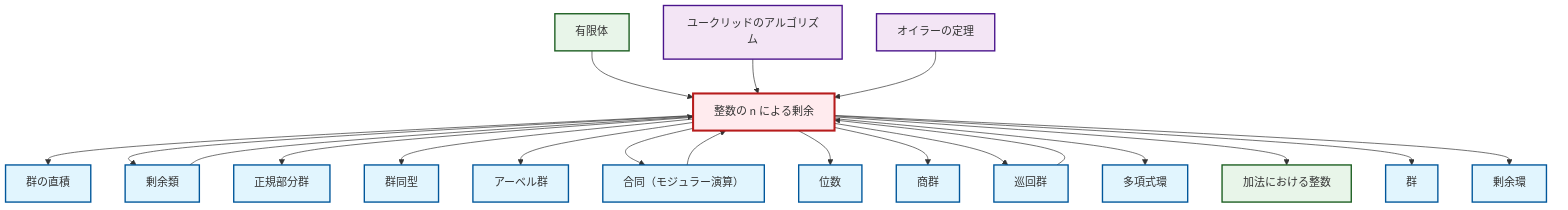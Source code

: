 graph TD
    classDef definition fill:#e1f5fe,stroke:#01579b,stroke-width:2px
    classDef theorem fill:#f3e5f5,stroke:#4a148c,stroke-width:2px
    classDef axiom fill:#fff3e0,stroke:#e65100,stroke-width:2px
    classDef example fill:#e8f5e9,stroke:#1b5e20,stroke-width:2px
    classDef current fill:#ffebee,stroke:#b71c1c,stroke-width:3px
    ex-quotient-integers-mod-n["整数の n による剰余"]:::example
    def-quotient-ring["剰余環"]:::definition
    def-coset["剰余類"]:::definition
    def-isomorphism["群同型"]:::definition
    def-abelian-group["アーベル群"]:::definition
    def-polynomial-ring["多項式環"]:::definition
    thm-euclidean-algorithm["ユークリッドのアルゴリズム"]:::theorem
    def-order["位数"]:::definition
    def-direct-product["群の直積"]:::definition
    ex-finite-field["有限体"]:::example
    ex-integers-addition["加法における整数"]:::example
    def-group["群"]:::definition
    def-cyclic-group["巡回群"]:::definition
    def-congruence["合同（モジュラー演算）"]:::definition
    def-normal-subgroup["正規部分群"]:::definition
    def-quotient-group["商群"]:::definition
    thm-euler["オイラーの定理"]:::theorem
    ex-quotient-integers-mod-n --> def-direct-product
    ex-finite-field --> ex-quotient-integers-mod-n
    ex-quotient-integers-mod-n --> def-coset
    def-congruence --> ex-quotient-integers-mod-n
    ex-quotient-integers-mod-n --> def-normal-subgroup
    thm-euclidean-algorithm --> ex-quotient-integers-mod-n
    ex-quotient-integers-mod-n --> def-isomorphism
    def-cyclic-group --> ex-quotient-integers-mod-n
    def-coset --> ex-quotient-integers-mod-n
    ex-quotient-integers-mod-n --> def-abelian-group
    ex-quotient-integers-mod-n --> def-congruence
    ex-quotient-integers-mod-n --> def-order
    thm-euler --> ex-quotient-integers-mod-n
    ex-quotient-integers-mod-n --> def-quotient-group
    ex-quotient-integers-mod-n --> def-cyclic-group
    ex-quotient-integers-mod-n --> def-polynomial-ring
    ex-quotient-integers-mod-n --> ex-integers-addition
    ex-quotient-integers-mod-n --> def-group
    ex-quotient-integers-mod-n --> def-quotient-ring
    class ex-quotient-integers-mod-n current